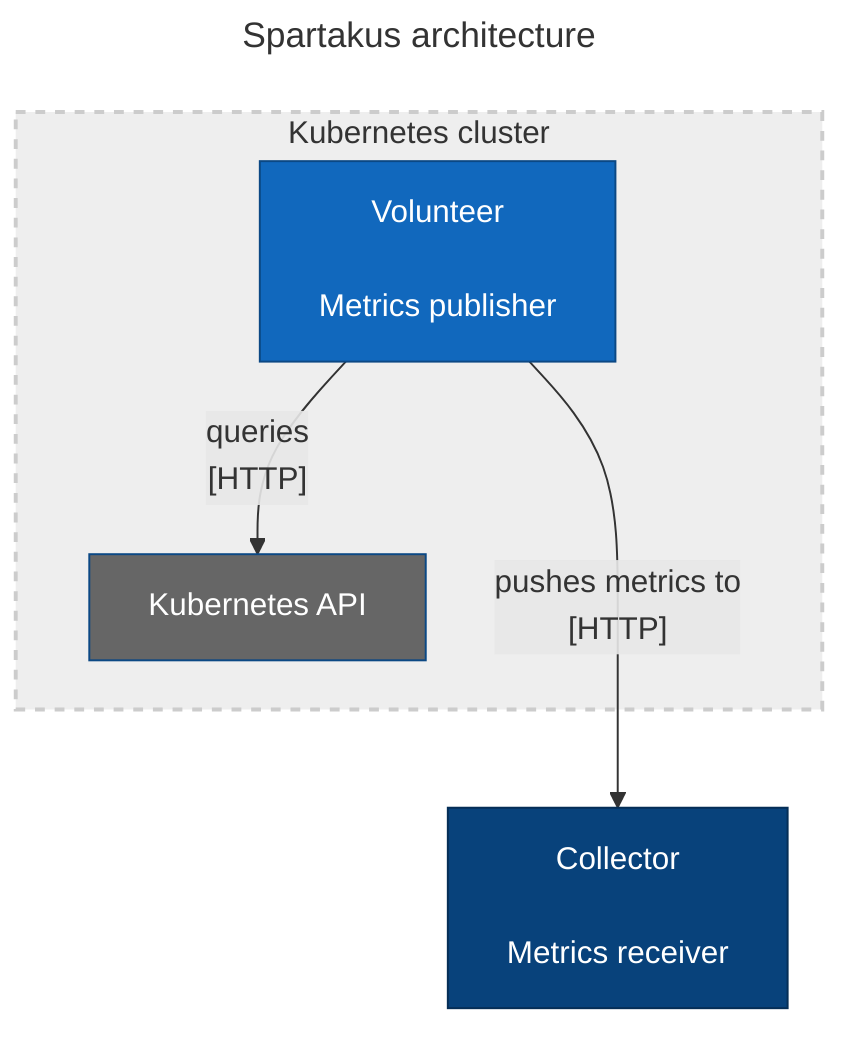 ---
title: Spartakus architecture
---

flowchart TD
  S["Volunteer\n\nMetrics publisher"]
  C["Collector\n\nMetrics receiver"]
  K["Kubernetes API"]

  subgraph k8s-cluster[Kubernetes cluster]
    S --> |"queries\n[HTTP]"| K
  end
  S ---> |"pushes metrics to\n[HTTP]"| C

  classDef focusSystem      fill:#1168bd,stroke:#0b4884,color:#ffffff
  classDef supportingSystem fill:#666,stroke:#0b4884,color:#ffffff
  classDef consumingSystem  fill:#08427b,stroke:#052e56,color:#ffffff

  class S focusSystem
  class C consumingSystem
  class K supportingSystem

  style k8s-cluster fill:#eee,stroke:#ccc,stroke-width:2px,stroke-dasharray: 5 5